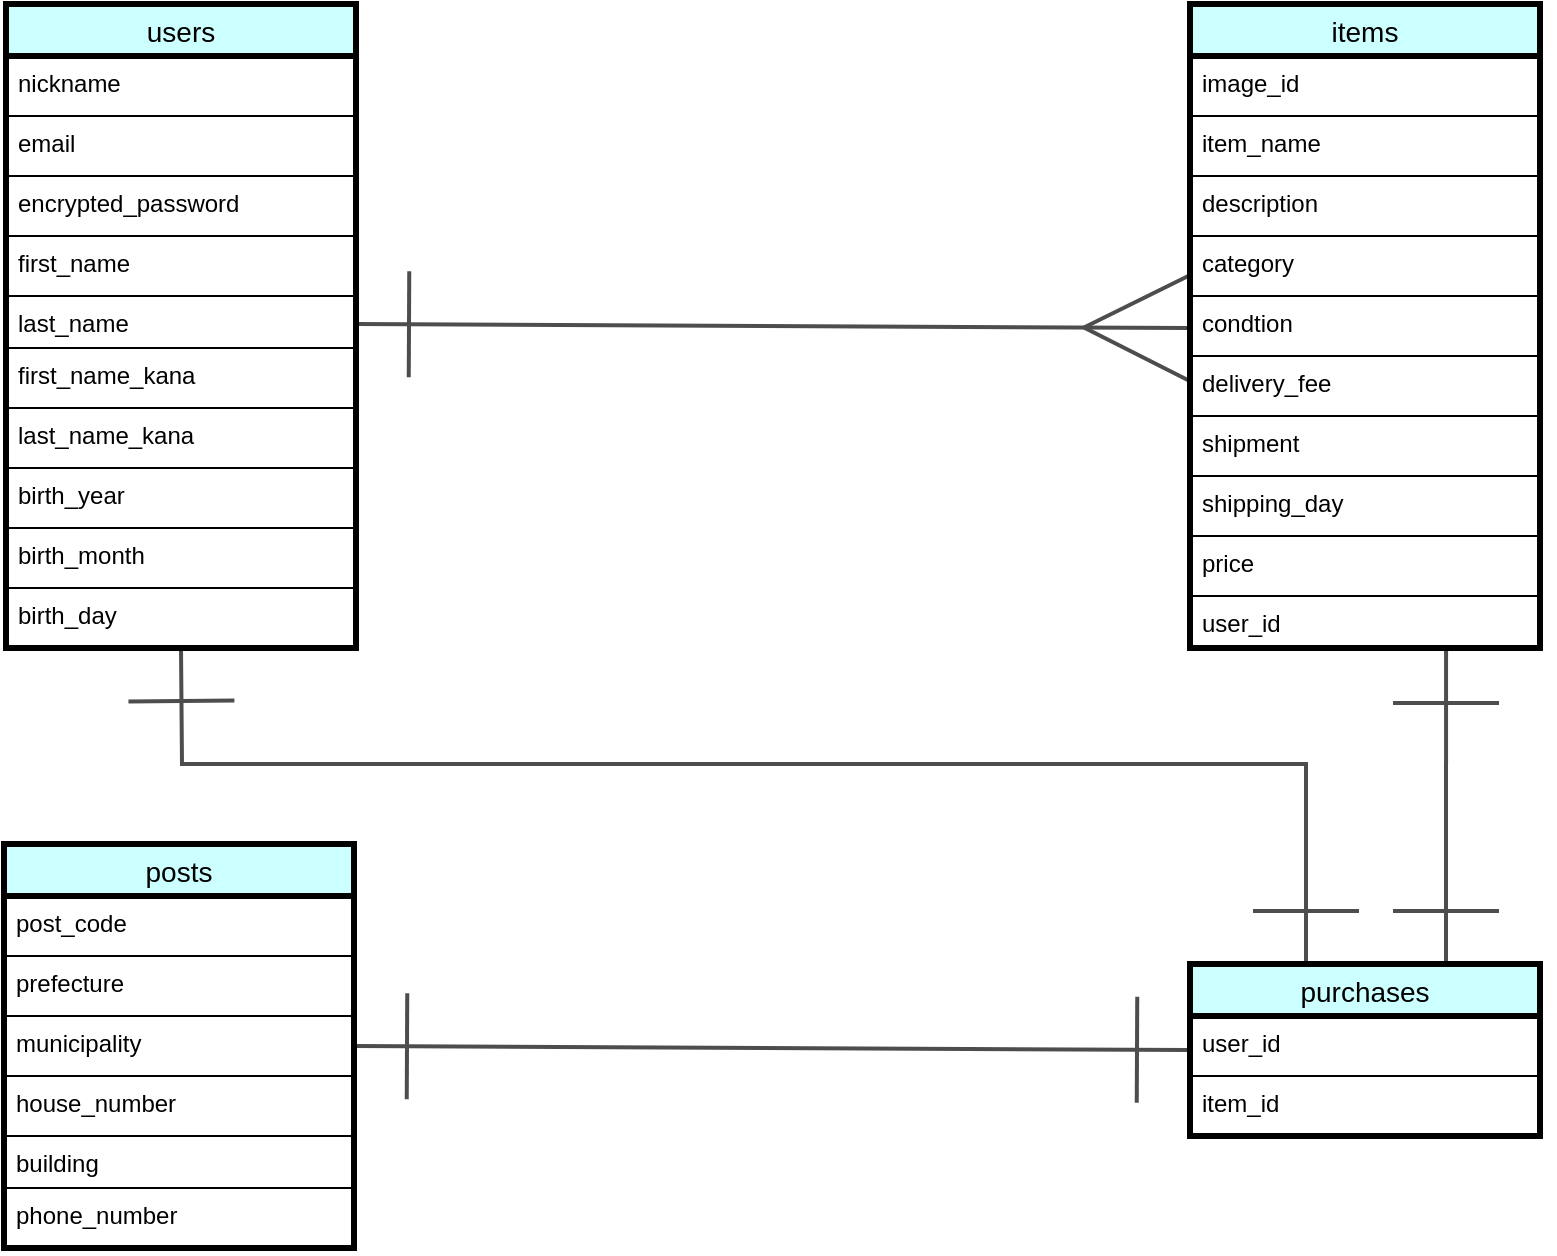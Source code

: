 <mxfile>
    <diagram id="tIhkFi5hQXkA4RfMiTf7" name="ページ1">
        <mxGraphModel dx="1167" dy="1119" grid="1" gridSize="10" guides="1" tooltips="1" connect="1" arrows="1" fold="1" page="1" pageScale="1" pageWidth="1169" pageHeight="827" math="0" shadow="0">
            <root>
                <mxCell id="0"/>
                <mxCell id="1" parent="0"/>
                <mxCell id="133" style="edgeStyle=none;html=1;exitX=1;exitY=0.5;exitDx=0;exitDy=0;endArrow=ERmany;endFill=0;startSize=50;endSize=50;startArrow=ERone;startFill=0;strokeWidth=2;strokeColor=#4D4D4D;entryX=0;entryY=0.5;entryDx=0;entryDy=0;" edge="1" parent="1">
                    <mxGeometry relative="1" as="geometry">
                        <mxPoint x="793" y="222" as="targetPoint"/>
                        <mxPoint x="376" y="220" as="sourcePoint"/>
                    </mxGeometry>
                </mxCell>
                <mxCell id="136" style="edgeStyle=none;html=1;startArrow=ERone;startFill=0;endArrow=ERone;endFill=0;startSize=50;endSize=50;strokeColor=#4D4D4D;strokeWidth=2;entryX=0.503;entryY=1.038;entryDx=0;entryDy=0;entryPerimeter=0;" edge="1" parent="1">
                    <mxGeometry relative="1" as="geometry">
                        <mxPoint x="921.025" y="382.988" as="targetPoint"/>
                        <mxPoint x="921" y="540" as="sourcePoint"/>
                    </mxGeometry>
                </mxCell>
                <mxCell id="138" style="edgeStyle=none;html=1;startArrow=ERone;startFill=0;endArrow=ERone;endFill=0;startSize=50;endSize=50;strokeColor=#4D4D4D;strokeWidth=2;exitX=0.5;exitY=1;exitDx=0;exitDy=0;rounded=0;" edge="1" parent="1" source="43">
                    <mxGeometry relative="1" as="geometry">
                        <mxPoint x="851" y="540" as="targetPoint"/>
                        <mxPoint x="358.05" y="382.99" as="sourcePoint"/>
                        <Array as="points">
                            <mxPoint x="289" y="440"/>
                            <mxPoint x="851" y="440"/>
                        </Array>
                    </mxGeometry>
                </mxCell>
                <mxCell id="139" style="edgeStyle=none;rounded=0;html=1;startArrow=ERone;startFill=0;endArrow=ERone;endFill=0;startSize=50;endSize=50;strokeColor=#4D4D4D;strokeWidth=2;entryX=0;entryY=0.5;entryDx=0;entryDy=0;exitX=1;exitY=0.5;exitDx=0;exitDy=0;" edge="1" parent="1" source="106" target="117">
                    <mxGeometry relative="1" as="geometry">
                        <mxPoint x="370" y="593" as="sourcePoint"/>
                        <mxPoint x="780" y="620" as="targetPoint"/>
                        <Array as="points"/>
                    </mxGeometry>
                </mxCell>
                <mxCell id="140" value="" style="group" vertex="1" connectable="0" parent="1">
                    <mxGeometry x="201" y="60" width="175" height="322" as="geometry"/>
                </mxCell>
                <mxCell id="44" value="nickname" style="text;strokeColor=default;fillColor=default;spacingLeft=4;spacingRight=4;overflow=hidden;rotatable=0;points=[[0,0.5],[1,0.5]];portConstraint=eastwest;fontSize=12;container=0;" vertex="1" parent="140">
                    <mxGeometry y="26" width="175" height="30" as="geometry"/>
                </mxCell>
                <mxCell id="45" value="email" style="text;strokeColor=default;fillColor=default;spacingLeft=4;spacingRight=4;overflow=hidden;rotatable=0;points=[[0,0.5],[1,0.5]];portConstraint=eastwest;fontSize=12;container=0;" vertex="1" parent="140">
                    <mxGeometry y="56" width="175" height="30" as="geometry"/>
                </mxCell>
                <mxCell id="46" value="encrypted_password" style="text;strokeColor=default;fillColor=default;spacingLeft=4;spacingRight=4;overflow=hidden;rotatable=0;points=[[0,0.5],[1,0.5]];portConstraint=eastwest;fontSize=12;container=0;" vertex="1" parent="140">
                    <mxGeometry y="86" width="175" height="30" as="geometry"/>
                </mxCell>
                <mxCell id="64" value="first_name" style="text;strokeColor=default;fillColor=default;spacingLeft=4;spacingRight=4;overflow=hidden;rotatable=0;points=[[0,0.5],[1,0.5]];portConstraint=eastwest;fontSize=12;container=0;" vertex="1" parent="140">
                    <mxGeometry y="116" width="175" height="30" as="geometry"/>
                </mxCell>
                <mxCell id="66" value="last_name" style="text;strokeColor=default;fillColor=default;spacingLeft=4;spacingRight=4;overflow=hidden;rotatable=0;points=[[0,0.5],[1,0.5]];portConstraint=eastwest;fontSize=12;container=0;" vertex="1" parent="140">
                    <mxGeometry y="146" width="175" height="26" as="geometry"/>
                </mxCell>
                <mxCell id="65" value="first_name_kana" style="text;strokeColor=default;fillColor=default;spacingLeft=4;spacingRight=4;overflow=hidden;rotatable=0;points=[[0,0.5],[1,0.5]];portConstraint=eastwest;fontSize=12;container=0;" vertex="1" parent="140">
                    <mxGeometry y="172" width="175" height="30" as="geometry"/>
                </mxCell>
                <mxCell id="67" value="last_name_kana" style="text;strokeColor=default;fillColor=default;spacingLeft=4;spacingRight=4;overflow=hidden;rotatable=0;points=[[0,0.5],[1,0.5]];portConstraint=eastwest;fontSize=12;container=0;" vertex="1" parent="140">
                    <mxGeometry y="202" width="175" height="30" as="geometry"/>
                </mxCell>
                <mxCell id="68" value="birth_year" style="text;strokeColor=default;fillColor=default;spacingLeft=4;spacingRight=4;overflow=hidden;rotatable=0;points=[[0,0.5],[1,0.5]];portConstraint=eastwest;fontSize=12;container=0;" vertex="1" parent="140">
                    <mxGeometry y="232" width="175" height="30" as="geometry"/>
                </mxCell>
                <mxCell id="72" value="birth_month" style="text;strokeColor=default;fillColor=default;spacingLeft=4;spacingRight=4;overflow=hidden;rotatable=0;points=[[0,0.5],[1,0.5]];portConstraint=eastwest;fontSize=12;container=0;" vertex="1" parent="140">
                    <mxGeometry y="262" width="175" height="30" as="geometry"/>
                </mxCell>
                <mxCell id="69" value="birth_day" style="text;strokeColor=default;fillColor=default;spacingLeft=4;spacingRight=4;overflow=hidden;rotatable=0;points=[[0,0.5],[1,0.5]];portConstraint=eastwest;fontSize=12;container=0;" vertex="1" parent="140">
                    <mxGeometry y="292" width="175" height="30" as="geometry"/>
                </mxCell>
                <mxCell id="43" value="users" style="swimlane;fontStyle=0;childLayout=stackLayout;horizontal=1;startSize=26;horizontalStack=0;resizeParent=1;resizeParentMax=0;resizeLast=0;collapsible=1;marginBottom=0;align=center;fontSize=14;strokeWidth=3;fillColor=#CCFFFF;container=0;" vertex="1" parent="140">
                    <mxGeometry width="175" height="322" as="geometry"/>
                </mxCell>
                <mxCell id="141" value="" style="group" vertex="1" connectable="0" parent="1">
                    <mxGeometry x="793" y="60" width="175" height="322" as="geometry"/>
                </mxCell>
                <mxCell id="74" value="image_id" style="text;strokeColor=default;fillColor=default;spacingLeft=4;spacingRight=4;overflow=hidden;rotatable=0;points=[[0,0.5],[1,0.5]];portConstraint=eastwest;fontSize=12;container=0;" vertex="1" parent="141">
                    <mxGeometry y="26" width="175" height="30" as="geometry"/>
                </mxCell>
                <mxCell id="75" value="item_name" style="text;strokeColor=default;fillColor=default;spacingLeft=4;spacingRight=4;overflow=hidden;rotatable=0;points=[[0,0.5],[1,0.5]];portConstraint=eastwest;fontSize=12;container=0;" vertex="1" parent="141">
                    <mxGeometry y="56" width="175" height="30" as="geometry"/>
                </mxCell>
                <mxCell id="76" value="description" style="text;strokeColor=default;fillColor=default;spacingLeft=4;spacingRight=4;overflow=hidden;rotatable=0;points=[[0,0.5],[1,0.5]];portConstraint=eastwest;fontSize=12;container=0;" vertex="1" parent="141">
                    <mxGeometry y="86" width="175" height="30" as="geometry"/>
                </mxCell>
                <mxCell id="77" value="category" style="text;strokeColor=default;fillColor=default;spacingLeft=4;spacingRight=4;overflow=hidden;rotatable=0;points=[[0,0.5],[1,0.5]];portConstraint=eastwest;fontSize=12;container=0;" vertex="1" parent="141">
                    <mxGeometry y="116" width="175" height="30" as="geometry"/>
                </mxCell>
                <mxCell id="79" value="condtion" style="text;strokeColor=default;fillColor=default;spacingLeft=4;spacingRight=4;overflow=hidden;rotatable=0;points=[[0,0.5],[1,0.5]];portConstraint=eastwest;fontSize=12;container=0;" vertex="1" parent="141">
                    <mxGeometry y="146" width="175" height="30" as="geometry"/>
                </mxCell>
                <mxCell id="80" value="delivery_fee" style="text;strokeColor=default;fillColor=default;spacingLeft=4;spacingRight=4;overflow=hidden;rotatable=0;points=[[0,0.5],[1,0.5]];portConstraint=eastwest;fontSize=12;container=0;" vertex="1" parent="141">
                    <mxGeometry y="176" width="175" height="30" as="geometry"/>
                </mxCell>
                <mxCell id="81" value="shipment" style="text;strokeColor=default;fillColor=default;spacingLeft=4;spacingRight=4;overflow=hidden;rotatable=0;points=[[0,0.5],[1,0.5]];portConstraint=eastwest;fontSize=12;container=0;" vertex="1" parent="141">
                    <mxGeometry y="206" width="175" height="30" as="geometry"/>
                </mxCell>
                <mxCell id="82" value="shipping_day" style="text;strokeColor=default;fillColor=default;spacingLeft=4;spacingRight=4;overflow=hidden;rotatable=0;points=[[0,0.5],[1,0.5]];portConstraint=eastwest;fontSize=12;container=0;" vertex="1" parent="141">
                    <mxGeometry y="236" width="175" height="30" as="geometry"/>
                </mxCell>
                <mxCell id="83" value="price" style="text;strokeColor=default;fillColor=default;spacingLeft=4;spacingRight=4;overflow=hidden;rotatable=0;points=[[0,0.5],[1,0.5]];portConstraint=eastwest;fontSize=12;container=0;" vertex="1" parent="141">
                    <mxGeometry y="266" width="175" height="30" as="geometry"/>
                </mxCell>
                <mxCell id="78" value="user_id" style="text;strokeColor=default;fillColor=default;spacingLeft=4;spacingRight=4;overflow=hidden;rotatable=0;points=[[0,0.5],[1,0.5]];portConstraint=eastwest;fontSize=12;container=0;" vertex="1" parent="141">
                    <mxGeometry y="296" width="175" height="26" as="geometry"/>
                </mxCell>
                <mxCell id="73" value="items" style="swimlane;fontStyle=0;childLayout=stackLayout;horizontal=1;startSize=26;horizontalStack=0;resizeParent=1;resizeParentMax=0;resizeLast=0;collapsible=1;marginBottom=0;align=center;fontSize=14;strokeWidth=3;fillColor=#CCFFFF;container=0;" vertex="1" parent="141">
                    <mxGeometry width="175" height="322" as="geometry"/>
                </mxCell>
                <mxCell id="142" value="" style="group" vertex="1" connectable="0" parent="1">
                    <mxGeometry x="793" y="540" width="175" height="86" as="geometry"/>
                </mxCell>
                <mxCell id="118" value="user_id" style="text;strokeColor=default;fillColor=default;spacingLeft=4;spacingRight=4;overflow=hidden;rotatable=0;points=[[0,0.5],[1,0.5]];portConstraint=eastwest;fontSize=12;container=0;" vertex="1" parent="142">
                    <mxGeometry y="26" width="175" height="30" as="geometry"/>
                </mxCell>
                <mxCell id="119" value="item_id" style="text;strokeColor=default;fillColor=default;spacingLeft=4;spacingRight=4;overflow=hidden;rotatable=0;points=[[0,0.5],[1,0.5]];portConstraint=eastwest;fontSize=12;container=0;" vertex="1" parent="142">
                    <mxGeometry y="56" width="175" height="30" as="geometry"/>
                </mxCell>
                <mxCell id="117" value="purchases" style="swimlane;fontStyle=0;childLayout=stackLayout;horizontal=1;startSize=26;horizontalStack=0;resizeParent=1;resizeParentMax=0;resizeLast=0;collapsible=1;marginBottom=0;align=center;fontSize=14;strokeWidth=3;fillColor=#CCFFFF;container=0;" vertex="1" parent="142">
                    <mxGeometry width="175" height="86" as="geometry"/>
                </mxCell>
                <mxCell id="143" value="" style="group" vertex="1" connectable="0" parent="1">
                    <mxGeometry x="200" y="480" width="175" height="202" as="geometry"/>
                </mxCell>
                <mxCell id="107" value="post_code" style="text;strokeColor=default;fillColor=default;spacingLeft=4;spacingRight=4;overflow=hidden;rotatable=0;points=[[0,0.5],[1,0.5]];portConstraint=eastwest;fontSize=12;container=0;" vertex="1" parent="143">
                    <mxGeometry y="26" width="175" height="30" as="geometry"/>
                </mxCell>
                <mxCell id="108" value="prefecture" style="text;strokeColor=default;fillColor=default;spacingLeft=4;spacingRight=4;overflow=hidden;rotatable=0;points=[[0,0.5],[1,0.5]];portConstraint=eastwest;fontSize=12;container=0;" vertex="1" parent="143">
                    <mxGeometry y="56" width="175" height="30" as="geometry"/>
                </mxCell>
                <mxCell id="109" value="municipality" style="text;strokeColor=default;fillColor=default;spacingLeft=4;spacingRight=4;overflow=hidden;rotatable=0;points=[[0,0.5],[1,0.5]];portConstraint=eastwest;fontSize=12;container=0;" vertex="1" parent="143">
                    <mxGeometry y="86" width="175" height="30" as="geometry"/>
                </mxCell>
                <mxCell id="110" value="house_number" style="text;strokeColor=default;fillColor=default;spacingLeft=4;spacingRight=4;overflow=hidden;rotatable=0;points=[[0,0.5],[1,0.5]];portConstraint=eastwest;fontSize=12;container=0;" vertex="1" parent="143">
                    <mxGeometry y="116" width="175" height="30" as="geometry"/>
                </mxCell>
                <mxCell id="111" value="building" style="text;strokeColor=default;fillColor=default;spacingLeft=4;spacingRight=4;overflow=hidden;rotatable=0;points=[[0,0.5],[1,0.5]];portConstraint=eastwest;fontSize=12;container=0;" vertex="1" parent="143">
                    <mxGeometry y="146" width="175" height="26" as="geometry"/>
                </mxCell>
                <mxCell id="112" value="phone_number" style="text;strokeColor=default;fillColor=default;spacingLeft=4;spacingRight=4;overflow=hidden;rotatable=0;points=[[0,0.5],[1,0.5]];portConstraint=eastwest;fontSize=12;container=0;" vertex="1" parent="143">
                    <mxGeometry y="172" width="175" height="30" as="geometry"/>
                </mxCell>
                <mxCell id="106" value="posts" style="swimlane;fontStyle=0;childLayout=stackLayout;horizontal=1;startSize=26;horizontalStack=0;resizeParent=1;resizeParentMax=0;resizeLast=0;collapsible=1;marginBottom=0;align=center;fontSize=14;strokeWidth=3;fillColor=#CCFFFF;container=0;" vertex="1" parent="143">
                    <mxGeometry width="175" height="202" as="geometry"/>
                </mxCell>
            </root>
        </mxGraphModel>
    </diagram>
</mxfile>